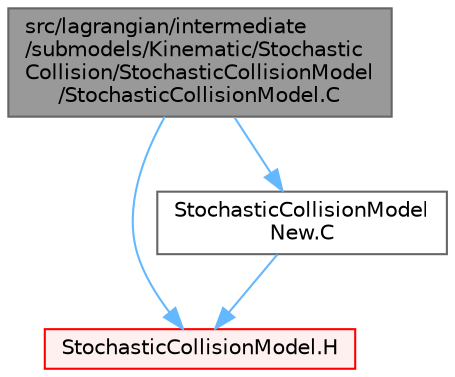 digraph "src/lagrangian/intermediate/submodels/Kinematic/StochasticCollision/StochasticCollisionModel/StochasticCollisionModel.C"
{
 // LATEX_PDF_SIZE
  bgcolor="transparent";
  edge [fontname=Helvetica,fontsize=10,labelfontname=Helvetica,labelfontsize=10];
  node [fontname=Helvetica,fontsize=10,shape=box,height=0.2,width=0.4];
  Node1 [id="Node000001",label="src/lagrangian/intermediate\l/submodels/Kinematic/Stochastic\lCollision/StochasticCollisionModel\l/StochasticCollisionModel.C",height=0.2,width=0.4,color="gray40", fillcolor="grey60", style="filled", fontcolor="black",tooltip=" "];
  Node1 -> Node2 [id="edge1_Node000001_Node000002",color="steelblue1",style="solid",tooltip=" "];
  Node2 [id="Node000002",label="StochasticCollisionModel.H",height=0.2,width=0.4,color="red", fillcolor="#FFF0F0", style="filled",URL="$StochasticCollisionModel_8H.html",tooltip=" "];
  Node1 -> Node149 [id="edge2_Node000001_Node000149",color="steelblue1",style="solid",tooltip=" "];
  Node149 [id="Node000149",label="StochasticCollisionModel\lNew.C",height=0.2,width=0.4,color="grey40", fillcolor="white", style="filled",URL="$StochasticCollisionModelNew_8C.html",tooltip=" "];
  Node149 -> Node2 [id="edge3_Node000149_Node000002",color="steelblue1",style="solid",tooltip=" "];
}

